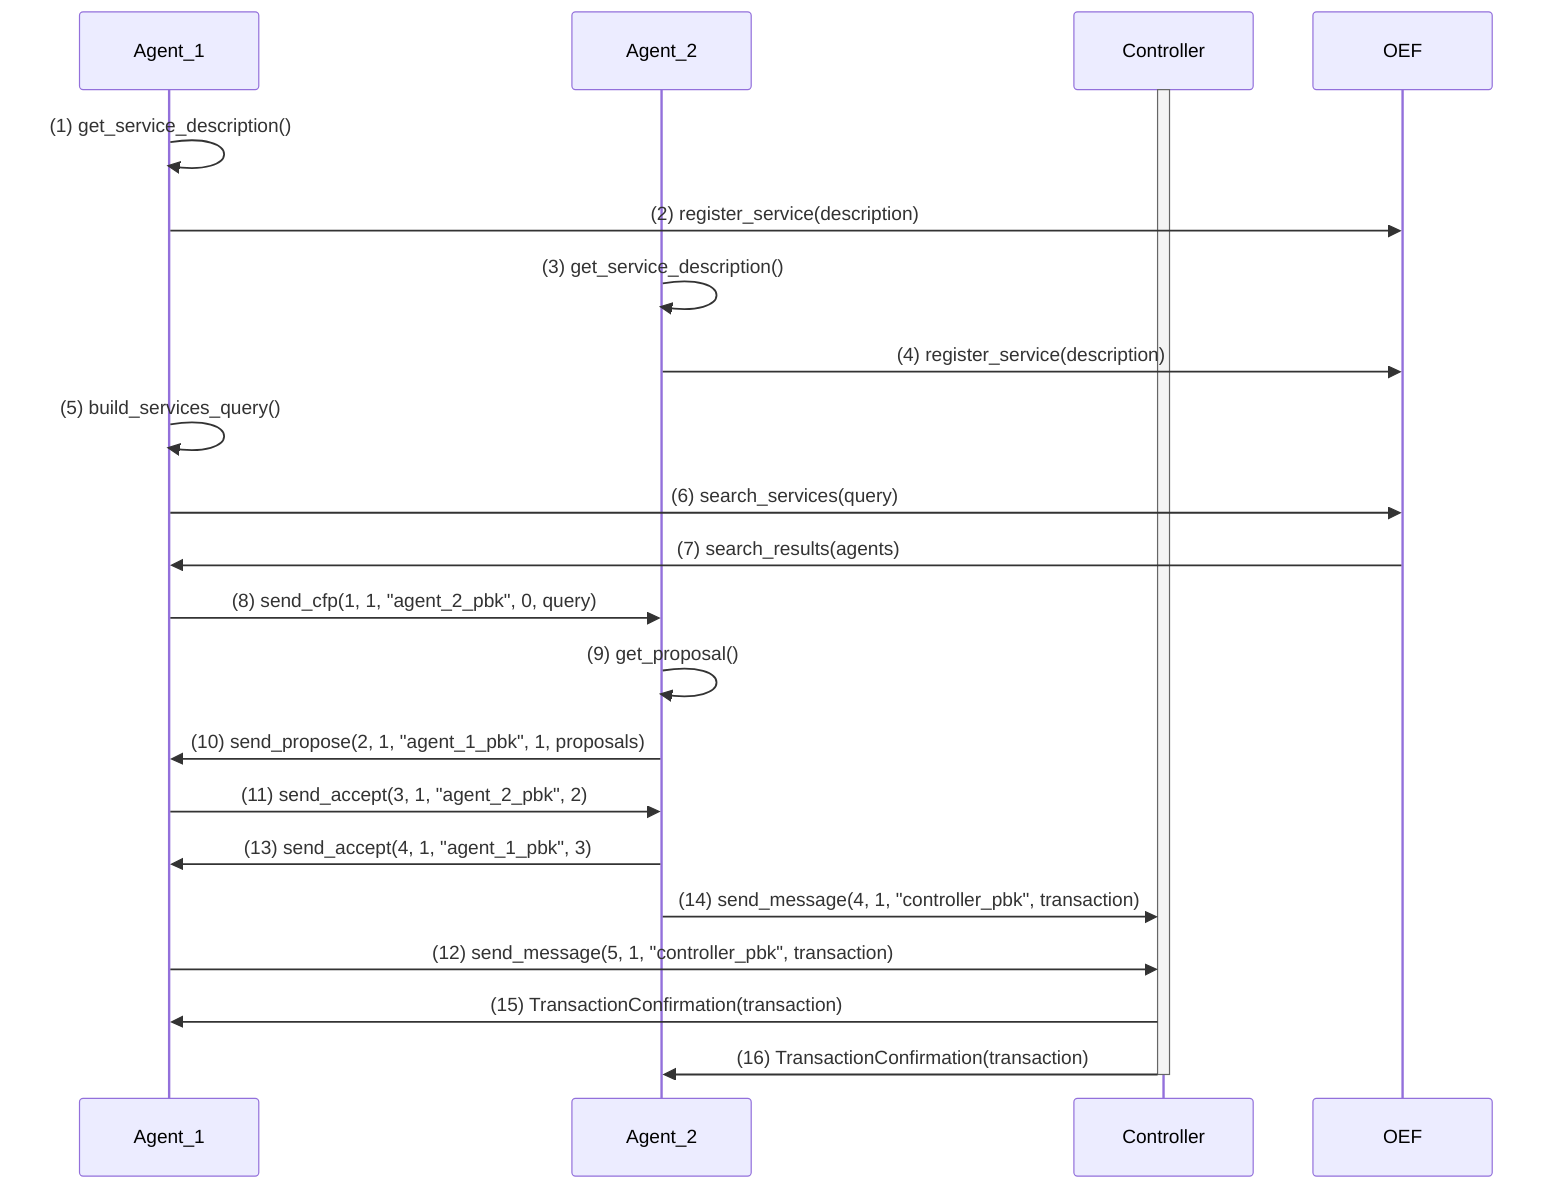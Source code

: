 sequenceDiagram

    participant Agent_1

    participant Agent_2

    participant Controller

    participant OEF



    activate Controller

    Agent_1->>Agent_1: (1) get_service_description()
    Agent_1->>OEF: (2) register_service(description)

    Agent_2->>Agent_2: (3) get_service_description()
    Agent_2->>OEF: (4) register_service(description)

    Agent_1->>Agent_1: (5) build_services_query()
    Agent_1->>OEF: (6) search_services(query)

    OEF->>Agent_1: (7) search_results(agents)

    Agent_1->>Agent_2: (8) send_cfp(1, 1, "agent_2_pbk", 0, query)
    Agent_2->>Agent_2: (9) get_proposal()

    Agent_2->>Agent_1: (10) send_propose(2, 1, "agent_1_pbk", 1, proposals)

    Agent_1->>Agent_2: (11) send_accept(3, 1, "agent_2_pbk", 2)

    Agent_2->>Agent_1: (13) send_accept(4, 1, "agent_1_pbk", 3)
    Agent_2->>Controller: (14) send_message(4, 1, "controller_pbk", transaction)

    Agent_1->>Controller: (12) send_message(5, 1, "controller_pbk", transaction)

    Controller->>Agent_1: (15) TransactionConfirmation(transaction)
    Controller->>Agent_2: (16) TransactionConfirmation(transaction)

    deactivate Controller
